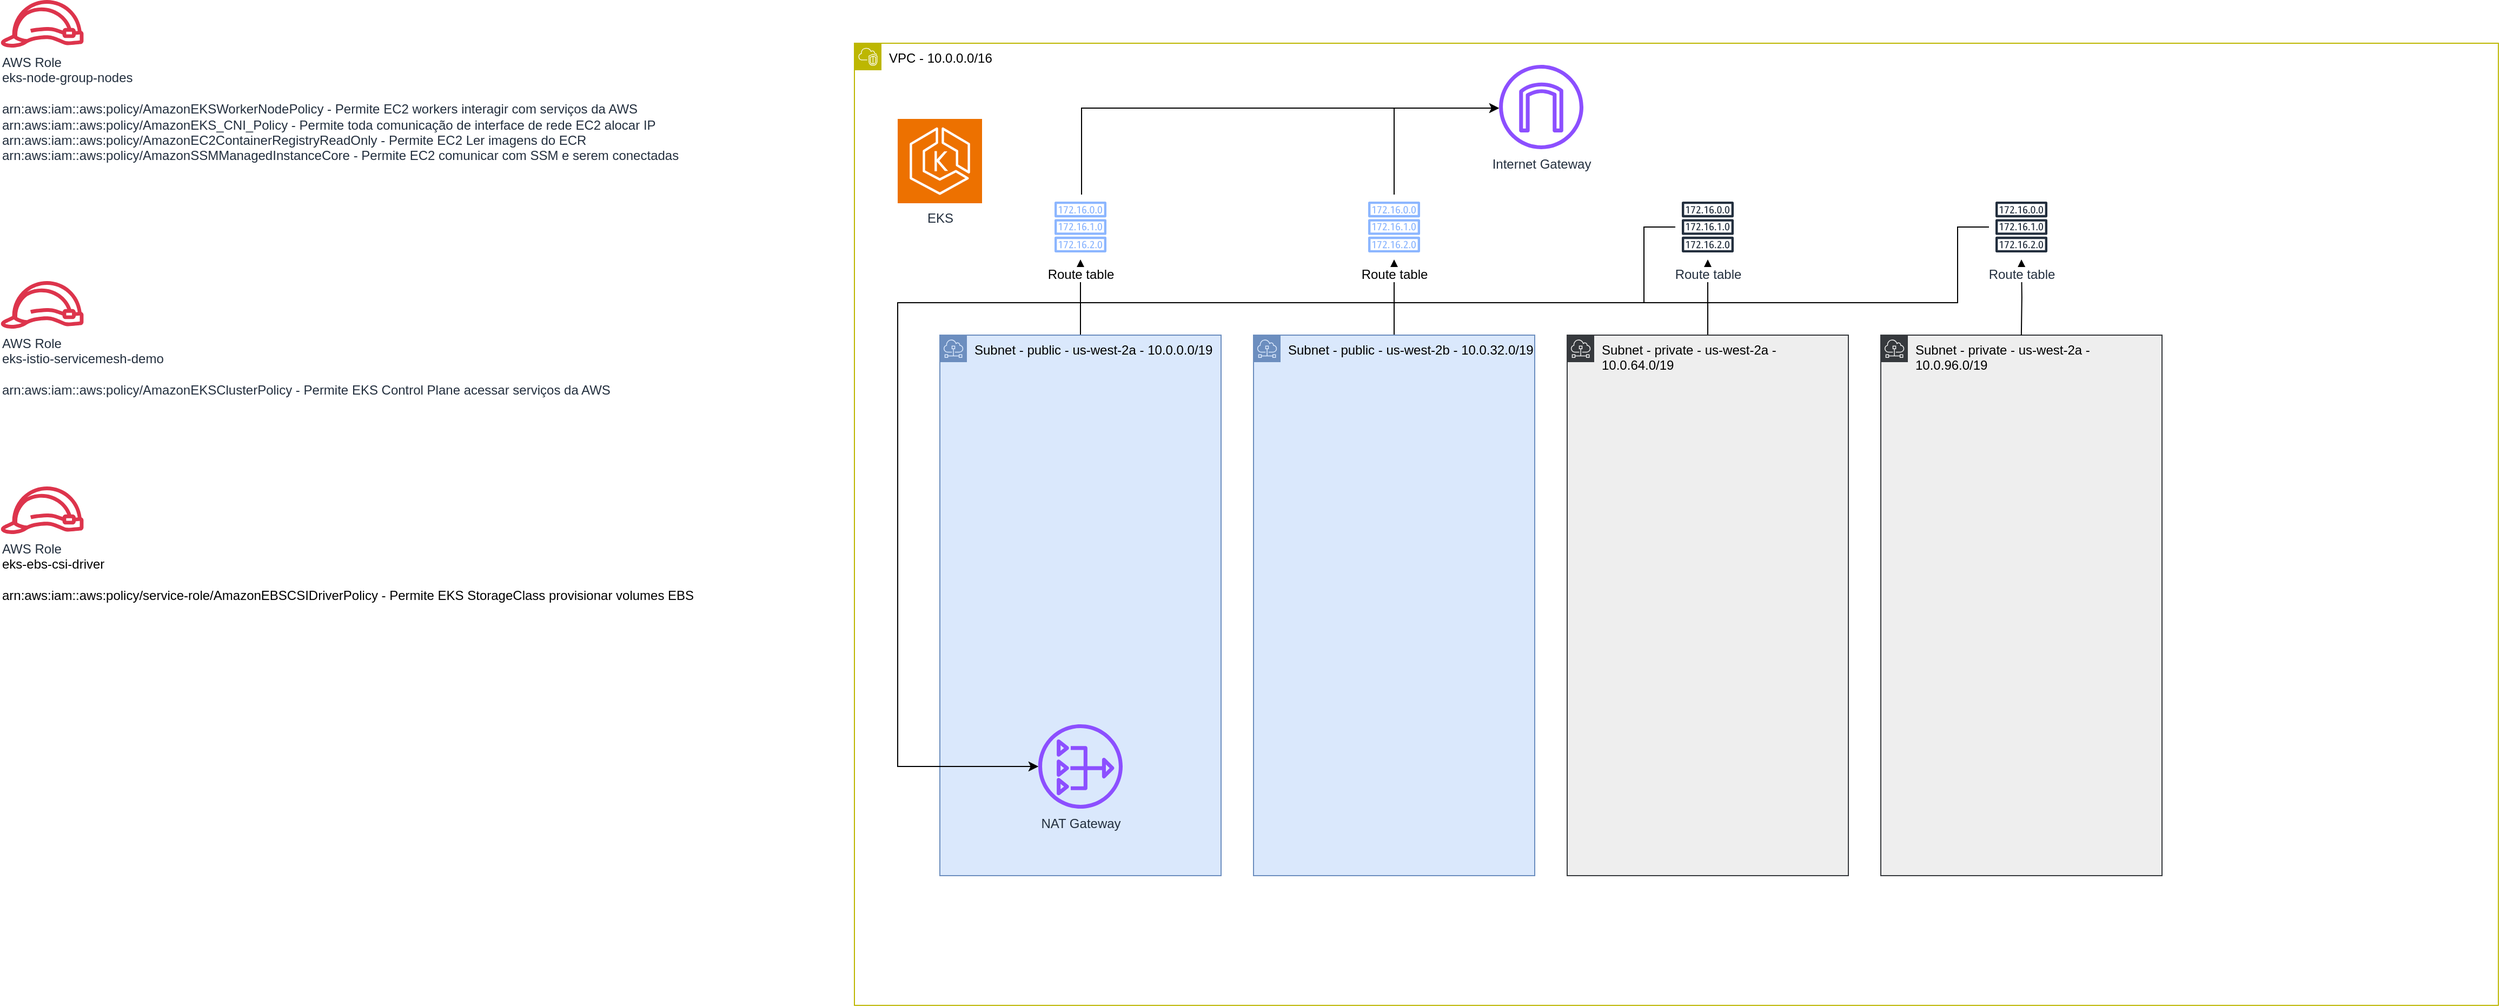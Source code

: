 <mxfile version="24.2.0" type="github">
  <diagram name="Page-1" id="Y9QH2AxHd4JXf_sEuwCM">
    <mxGraphModel dx="3344" dy="1969" grid="1" gridSize="10" guides="1" tooltips="1" connect="1" arrows="1" fold="1" page="1" pageScale="1" pageWidth="850" pageHeight="1100" math="0" shadow="0">
      <root>
        <mxCell id="0" />
        <mxCell id="1" parent="0" />
        <mxCell id="ZzJajBz_bkJ8uXGdbWyk-1" value="VPC - &lt;span style=&quot;white-space: pre;&quot;&gt;10.0.0.0/16&lt;/span&gt;" style="points=[[0,0],[0.25,0],[0.5,0],[0.75,0],[1,0],[1,0.25],[1,0.5],[1,0.75],[1,1],[0.75,1],[0.5,1],[0.25,1],[0,1],[0,0.75],[0,0.5],[0,0.25]];outlineConnect=0;html=1;whiteSpace=wrap;fontSize=12;fontStyle=0;container=1;pointerEvents=0;collapsible=0;recursiveResize=0;shape=mxgraph.aws4.group;grIcon=mxgraph.aws4.group_vpc2;verticalAlign=top;align=left;spacingLeft=30;dashed=0;strokeColor=#BDB701;" vertex="1" parent="1">
          <mxGeometry x="-460" y="-330" width="1520" height="890" as="geometry" />
        </mxCell>
        <mxCell id="ZzJajBz_bkJ8uXGdbWyk-15" style="edgeStyle=orthogonalEdgeStyle;rounded=0;orthogonalLoop=1;jettySize=auto;html=1;" edge="1" parent="ZzJajBz_bkJ8uXGdbWyk-1" source="ZzJajBz_bkJ8uXGdbWyk-2" target="ZzJajBz_bkJ8uXGdbWyk-11">
          <mxGeometry relative="1" as="geometry" />
        </mxCell>
        <mxCell id="ZzJajBz_bkJ8uXGdbWyk-2" value="Subnet - public - us-west-2a - 10.0.0.0/19" style="sketch=0;outlineConnect=0;html=1;whiteSpace=wrap;fontSize=12;fontStyle=0;shape=mxgraph.aws4.group;grIcon=mxgraph.aws4.group_subnet;strokeColor=#6c8ebf;fillColor=#dae8fc;verticalAlign=top;align=left;spacingLeft=30;dashed=0;" vertex="1" parent="ZzJajBz_bkJ8uXGdbWyk-1">
          <mxGeometry x="79" y="270" width="260" height="500" as="geometry" />
        </mxCell>
        <mxCell id="ZzJajBz_bkJ8uXGdbWyk-18" value="" style="edgeStyle=orthogonalEdgeStyle;rounded=0;orthogonalLoop=1;jettySize=auto;html=1;" edge="1" parent="ZzJajBz_bkJ8uXGdbWyk-1" source="ZzJajBz_bkJ8uXGdbWyk-3" target="ZzJajBz_bkJ8uXGdbWyk-12">
          <mxGeometry relative="1" as="geometry" />
        </mxCell>
        <mxCell id="ZzJajBz_bkJ8uXGdbWyk-3" value="Subnet&amp;nbsp;- public - us-west-2b - 10.0.32.0/19" style="sketch=0;outlineConnect=0;html=1;whiteSpace=wrap;fontSize=12;fontStyle=0;shape=mxgraph.aws4.group;grIcon=mxgraph.aws4.group_subnet;strokeColor=#6c8ebf;fillColor=#dae8fc;verticalAlign=top;align=left;spacingLeft=30;dashed=0;" vertex="1" parent="ZzJajBz_bkJ8uXGdbWyk-1">
          <mxGeometry x="369" y="270" width="260" height="500" as="geometry" />
        </mxCell>
        <mxCell id="ZzJajBz_bkJ8uXGdbWyk-19" style="edgeStyle=orthogonalEdgeStyle;rounded=0;orthogonalLoop=1;jettySize=auto;html=1;" edge="1" parent="ZzJajBz_bkJ8uXGdbWyk-1" source="ZzJajBz_bkJ8uXGdbWyk-4" target="ZzJajBz_bkJ8uXGdbWyk-13">
          <mxGeometry relative="1" as="geometry" />
        </mxCell>
        <mxCell id="ZzJajBz_bkJ8uXGdbWyk-4" value="Subnet&amp;nbsp;- private - us-west-2a - 10.0.64.0/19" style="sketch=0;outlineConnect=0;html=1;whiteSpace=wrap;fontSize=12;fontStyle=0;shape=mxgraph.aws4.group;grIcon=mxgraph.aws4.group_subnet;strokeColor=#36393d;fillColor=#eeeeee;verticalAlign=top;align=left;spacingLeft=30;dashed=0;" vertex="1" parent="ZzJajBz_bkJ8uXGdbWyk-1">
          <mxGeometry x="659" y="270" width="260" height="500" as="geometry" />
        </mxCell>
        <mxCell id="ZzJajBz_bkJ8uXGdbWyk-5" value="Subnet&amp;nbsp;- private - us-west-2a - 10.0.96.0/19" style="sketch=0;outlineConnect=0;html=1;whiteSpace=wrap;fontSize=12;fontStyle=0;shape=mxgraph.aws4.group;grIcon=mxgraph.aws4.group_subnet;strokeColor=#36393d;fillColor=#eeeeee;verticalAlign=top;align=left;spacingLeft=30;dashed=0;" vertex="1" parent="ZzJajBz_bkJ8uXGdbWyk-1">
          <mxGeometry x="949" y="270" width="260" height="500" as="geometry" />
        </mxCell>
        <mxCell id="ZzJajBz_bkJ8uXGdbWyk-6" value="NAT Gateway" style="sketch=0;outlineConnect=0;fontColor=#232F3E;gradientColor=none;fillColor=#8C4FFF;strokeColor=none;dashed=0;verticalLabelPosition=bottom;verticalAlign=top;align=center;html=1;fontSize=12;fontStyle=0;aspect=fixed;pointerEvents=1;shape=mxgraph.aws4.nat_gateway;" vertex="1" parent="ZzJajBz_bkJ8uXGdbWyk-1">
          <mxGeometry x="170" y="630" width="78" height="78" as="geometry" />
        </mxCell>
        <mxCell id="ZzJajBz_bkJ8uXGdbWyk-7" value="Internet Gateway" style="sketch=0;outlineConnect=0;fontColor=#232F3E;gradientColor=none;fillColor=#8C4FFF;strokeColor=none;dashed=0;verticalLabelPosition=bottom;verticalAlign=top;align=center;html=1;fontSize=12;fontStyle=0;aspect=fixed;pointerEvents=1;shape=mxgraph.aws4.internet_gateway;" vertex="1" parent="ZzJajBz_bkJ8uXGdbWyk-1">
          <mxGeometry x="596" y="20" width="78" height="78" as="geometry" />
        </mxCell>
        <mxCell id="ZzJajBz_bkJ8uXGdbWyk-16" style="edgeStyle=orthogonalEdgeStyle;rounded=0;orthogonalLoop=1;jettySize=auto;html=1;" edge="1" parent="ZzJajBz_bkJ8uXGdbWyk-1" source="ZzJajBz_bkJ8uXGdbWyk-11" target="ZzJajBz_bkJ8uXGdbWyk-7">
          <mxGeometry relative="1" as="geometry">
            <Array as="points">
              <mxPoint x="210" y="60" />
            </Array>
          </mxGeometry>
        </mxCell>
        <mxCell id="ZzJajBz_bkJ8uXGdbWyk-11" value="&lt;span style=&quot;background-color: rgb(255, 255, 255);&quot;&gt;Route table&lt;/span&gt;" style="sketch=0;outlineConnect=0;dashed=0;verticalLabelPosition=bottom;verticalAlign=top;align=center;html=1;fontSize=12;fontStyle=0;aspect=fixed;shape=mxgraph.aws4.resourceIcon;resIcon=mxgraph.aws4.route_table;strokeColor=#8CB6FF;" vertex="1" parent="ZzJajBz_bkJ8uXGdbWyk-1">
          <mxGeometry x="179" y="140" width="60" height="60" as="geometry" />
        </mxCell>
        <mxCell id="ZzJajBz_bkJ8uXGdbWyk-17" style="edgeStyle=orthogonalEdgeStyle;rounded=0;orthogonalLoop=1;jettySize=auto;html=1;" edge="1" parent="ZzJajBz_bkJ8uXGdbWyk-1" source="ZzJajBz_bkJ8uXGdbWyk-12" target="ZzJajBz_bkJ8uXGdbWyk-7">
          <mxGeometry relative="1" as="geometry">
            <Array as="points">
              <mxPoint x="499" y="60" />
            </Array>
          </mxGeometry>
        </mxCell>
        <mxCell id="ZzJajBz_bkJ8uXGdbWyk-12" value="&lt;span style=&quot;background-color: rgb(255, 255, 255);&quot;&gt;Route table&lt;/span&gt;" style="sketch=0;outlineConnect=0;dashed=0;verticalLabelPosition=bottom;verticalAlign=top;align=center;html=1;fontSize=12;fontStyle=0;aspect=fixed;shape=mxgraph.aws4.resourceIcon;resIcon=mxgraph.aws4.route_table;strokeColor=#8CB6FF;" vertex="1" parent="ZzJajBz_bkJ8uXGdbWyk-1">
          <mxGeometry x="469" y="140" width="60" height="60" as="geometry" />
        </mxCell>
        <mxCell id="ZzJajBz_bkJ8uXGdbWyk-21" style="edgeStyle=orthogonalEdgeStyle;rounded=0;orthogonalLoop=1;jettySize=auto;html=1;" edge="1" parent="ZzJajBz_bkJ8uXGdbWyk-1" source="ZzJajBz_bkJ8uXGdbWyk-13" target="ZzJajBz_bkJ8uXGdbWyk-6">
          <mxGeometry relative="1" as="geometry">
            <Array as="points">
              <mxPoint x="730" y="170" />
              <mxPoint x="730" y="240" />
              <mxPoint x="40" y="240" />
              <mxPoint x="40" y="669" />
            </Array>
          </mxGeometry>
        </mxCell>
        <mxCell id="ZzJajBz_bkJ8uXGdbWyk-13" value="&lt;span style=&quot;background-color: rgb(255, 255, 255);&quot;&gt;Route table&lt;/span&gt;" style="sketch=0;outlineConnect=0;fontColor=#232F3E;gradientColor=none;strokeColor=#232F3E;fillColor=#ffffff;dashed=0;verticalLabelPosition=bottom;verticalAlign=top;align=center;html=1;fontSize=12;fontStyle=0;aspect=fixed;shape=mxgraph.aws4.resourceIcon;resIcon=mxgraph.aws4.route_table;" vertex="1" parent="ZzJajBz_bkJ8uXGdbWyk-1">
          <mxGeometry x="759" y="140" width="60" height="60" as="geometry" />
        </mxCell>
        <mxCell id="ZzJajBz_bkJ8uXGdbWyk-20" style="edgeStyle=orthogonalEdgeStyle;rounded=0;orthogonalLoop=1;jettySize=auto;html=1;startArrow=none;startFill=0;" edge="1" parent="ZzJajBz_bkJ8uXGdbWyk-1" target="ZzJajBz_bkJ8uXGdbWyk-14">
          <mxGeometry relative="1" as="geometry">
            <mxPoint x="1078.93" y="270" as="sourcePoint" />
            <mxPoint x="1078.93" y="200" as="targetPoint" />
            <Array as="points" />
          </mxGeometry>
        </mxCell>
        <mxCell id="ZzJajBz_bkJ8uXGdbWyk-36" value="EKS" style="sketch=0;points=[[0,0,0],[0.25,0,0],[0.5,0,0],[0.75,0,0],[1,0,0],[0,1,0],[0.25,1,0],[0.5,1,0],[0.75,1,0],[1,1,0],[0,0.25,0],[0,0.5,0],[0,0.75,0],[1,0.25,0],[1,0.5,0],[1,0.75,0]];outlineConnect=0;fontColor=#232F3E;fillColor=#ED7100;strokeColor=#ffffff;dashed=0;verticalLabelPosition=bottom;verticalAlign=top;align=center;html=1;fontSize=12;fontStyle=0;aspect=fixed;shape=mxgraph.aws4.resourceIcon;resIcon=mxgraph.aws4.eks;" vertex="1" parent="ZzJajBz_bkJ8uXGdbWyk-1">
          <mxGeometry x="40" y="70" width="78" height="78" as="geometry" />
        </mxCell>
        <mxCell id="ZzJajBz_bkJ8uXGdbWyk-8" value="&lt;div align=&quot;left&quot;&gt;AWS Role&lt;br&gt;&lt;/div&gt;&lt;div align=&quot;left&quot;&gt;eks-node-group-nodes&lt;/div&gt;&lt;div align=&quot;left&quot;&gt;&lt;br&gt;&lt;/div&gt;&lt;div align=&quot;left&quot;&gt;arn:aws:iam::aws:policy/AmazonEKSWorkerNodePolicy - Permite EC2 workers interagir com serviços da AWS&lt;br&gt;&lt;/div&gt;&lt;div align=&quot;left&quot;&gt;arn:aws:iam::aws:policy/AmazonEKS_CNI_Policy - Permite toda comunicação de interface de rede EC2 alocar IP&lt;br&gt;&lt;/div&gt;&lt;div align=&quot;left&quot;&gt;arn:aws:iam::aws:policy/AmazonEC2ContainerRegistryReadOnly - Permite EC2 Ler imagens do ECR&lt;br&gt;&lt;/div&gt;&lt;div align=&quot;left&quot;&gt;arn:aws:iam::aws:policy/AmazonSSMManagedInstanceCore - Permite EC2 comunicar com SSM e serem conectadas&lt;br&gt;&lt;/div&gt;" style="sketch=0;outlineConnect=0;fontColor=#232F3E;gradientColor=none;fillColor=#DD344C;strokeColor=none;dashed=0;verticalLabelPosition=bottom;verticalAlign=top;align=left;html=1;fontSize=12;fontStyle=0;aspect=fixed;pointerEvents=1;shape=mxgraph.aws4.role;" vertex="1" parent="1">
          <mxGeometry x="-1250" y="-370" width="78" height="44" as="geometry" />
        </mxCell>
        <mxCell id="ZzJajBz_bkJ8uXGdbWyk-9" value="&lt;div align=&quot;left&quot;&gt;AWS Role&lt;br&gt;&lt;/div&gt;&lt;div align=&quot;left&quot;&gt;eks-istio-servicemesh-demo&lt;/div&gt;&lt;div align=&quot;left&quot;&gt;&lt;br&gt;&lt;/div&gt;&lt;div align=&quot;left&quot;&gt;arn:aws:iam::aws:policy/AmazonEKSClusterPolicy - Permite EKS Control Plane acessar serviços da AWS&lt;br&gt;&lt;/div&gt;" style="sketch=0;outlineConnect=0;fontColor=#232F3E;gradientColor=none;fillColor=#DD344C;strokeColor=none;dashed=0;verticalLabelPosition=bottom;verticalAlign=top;align=left;html=1;fontSize=12;fontStyle=0;aspect=fixed;pointerEvents=1;shape=mxgraph.aws4.role;" vertex="1" parent="1">
          <mxGeometry x="-1250" y="-110" width="78" height="44" as="geometry" />
        </mxCell>
        <mxCell id="ZzJajBz_bkJ8uXGdbWyk-10" value="&lt;div align=&quot;left&quot;&gt;AWS Role&lt;div style=&quot;white-space: pre;&quot;&gt;&lt;font color=&quot;#000000&quot;&gt;eks-ebs-csi-driver&lt;/font&gt;&lt;/div&gt;&lt;/div&gt;&lt;div align=&quot;left&quot;&gt;&lt;div style=&quot;white-space: pre;&quot;&gt;&lt;span style=&quot;color: #89ff6e;&quot;&gt;&lt;br&gt;&lt;/span&gt;&lt;/div&gt;&lt;div style=&quot;white-space: pre;&quot;&gt;&lt;font color=&quot;#000000&quot;&gt;arn:aws:iam::aws:policy/service-role/AmazonEBSCSIDriverPolicy&lt;/font&gt;&lt;font style=&quot;white-space: nowrap;&quot; color=&quot;#000000&quot;&gt; - Permite EKS StorageClass provisionar volumes EBS&lt;/font&gt;&lt;/div&gt;&lt;/div&gt;" style="sketch=0;outlineConnect=0;fontColor=#232F3E;gradientColor=none;fillColor=#DD344C;strokeColor=none;dashed=0;verticalLabelPosition=bottom;verticalAlign=top;align=left;html=1;fontSize=12;fontStyle=0;aspect=fixed;pointerEvents=1;shape=mxgraph.aws4.role;" vertex="1" parent="1">
          <mxGeometry x="-1250" y="80" width="78" height="44" as="geometry" />
        </mxCell>
        <mxCell id="ZzJajBz_bkJ8uXGdbWyk-33" style="edgeStyle=orthogonalEdgeStyle;rounded=0;orthogonalLoop=1;jettySize=auto;html=1;" edge="1" parent="1" source="ZzJajBz_bkJ8uXGdbWyk-14" target="ZzJajBz_bkJ8uXGdbWyk-6">
          <mxGeometry relative="1" as="geometry">
            <Array as="points">
              <mxPoint x="560" y="-160" />
              <mxPoint x="560" y="-90" />
              <mxPoint x="-420" y="-90" />
              <mxPoint x="-420" y="339" />
            </Array>
          </mxGeometry>
        </mxCell>
        <mxCell id="ZzJajBz_bkJ8uXGdbWyk-14" value="&lt;span style=&quot;background-color: rgb(255, 255, 255);&quot;&gt;Route table&lt;/span&gt;" style="sketch=0;outlineConnect=0;fontColor=#232F3E;gradientColor=none;strokeColor=#232F3E;fillColor=#ffffff;dashed=0;verticalLabelPosition=bottom;verticalAlign=top;align=center;html=1;fontSize=12;fontStyle=0;aspect=fixed;shape=mxgraph.aws4.resourceIcon;resIcon=mxgraph.aws4.route_table;" vertex="1" parent="1">
          <mxGeometry x="589" y="-190" width="60" height="60" as="geometry" />
        </mxCell>
      </root>
    </mxGraphModel>
  </diagram>
</mxfile>
